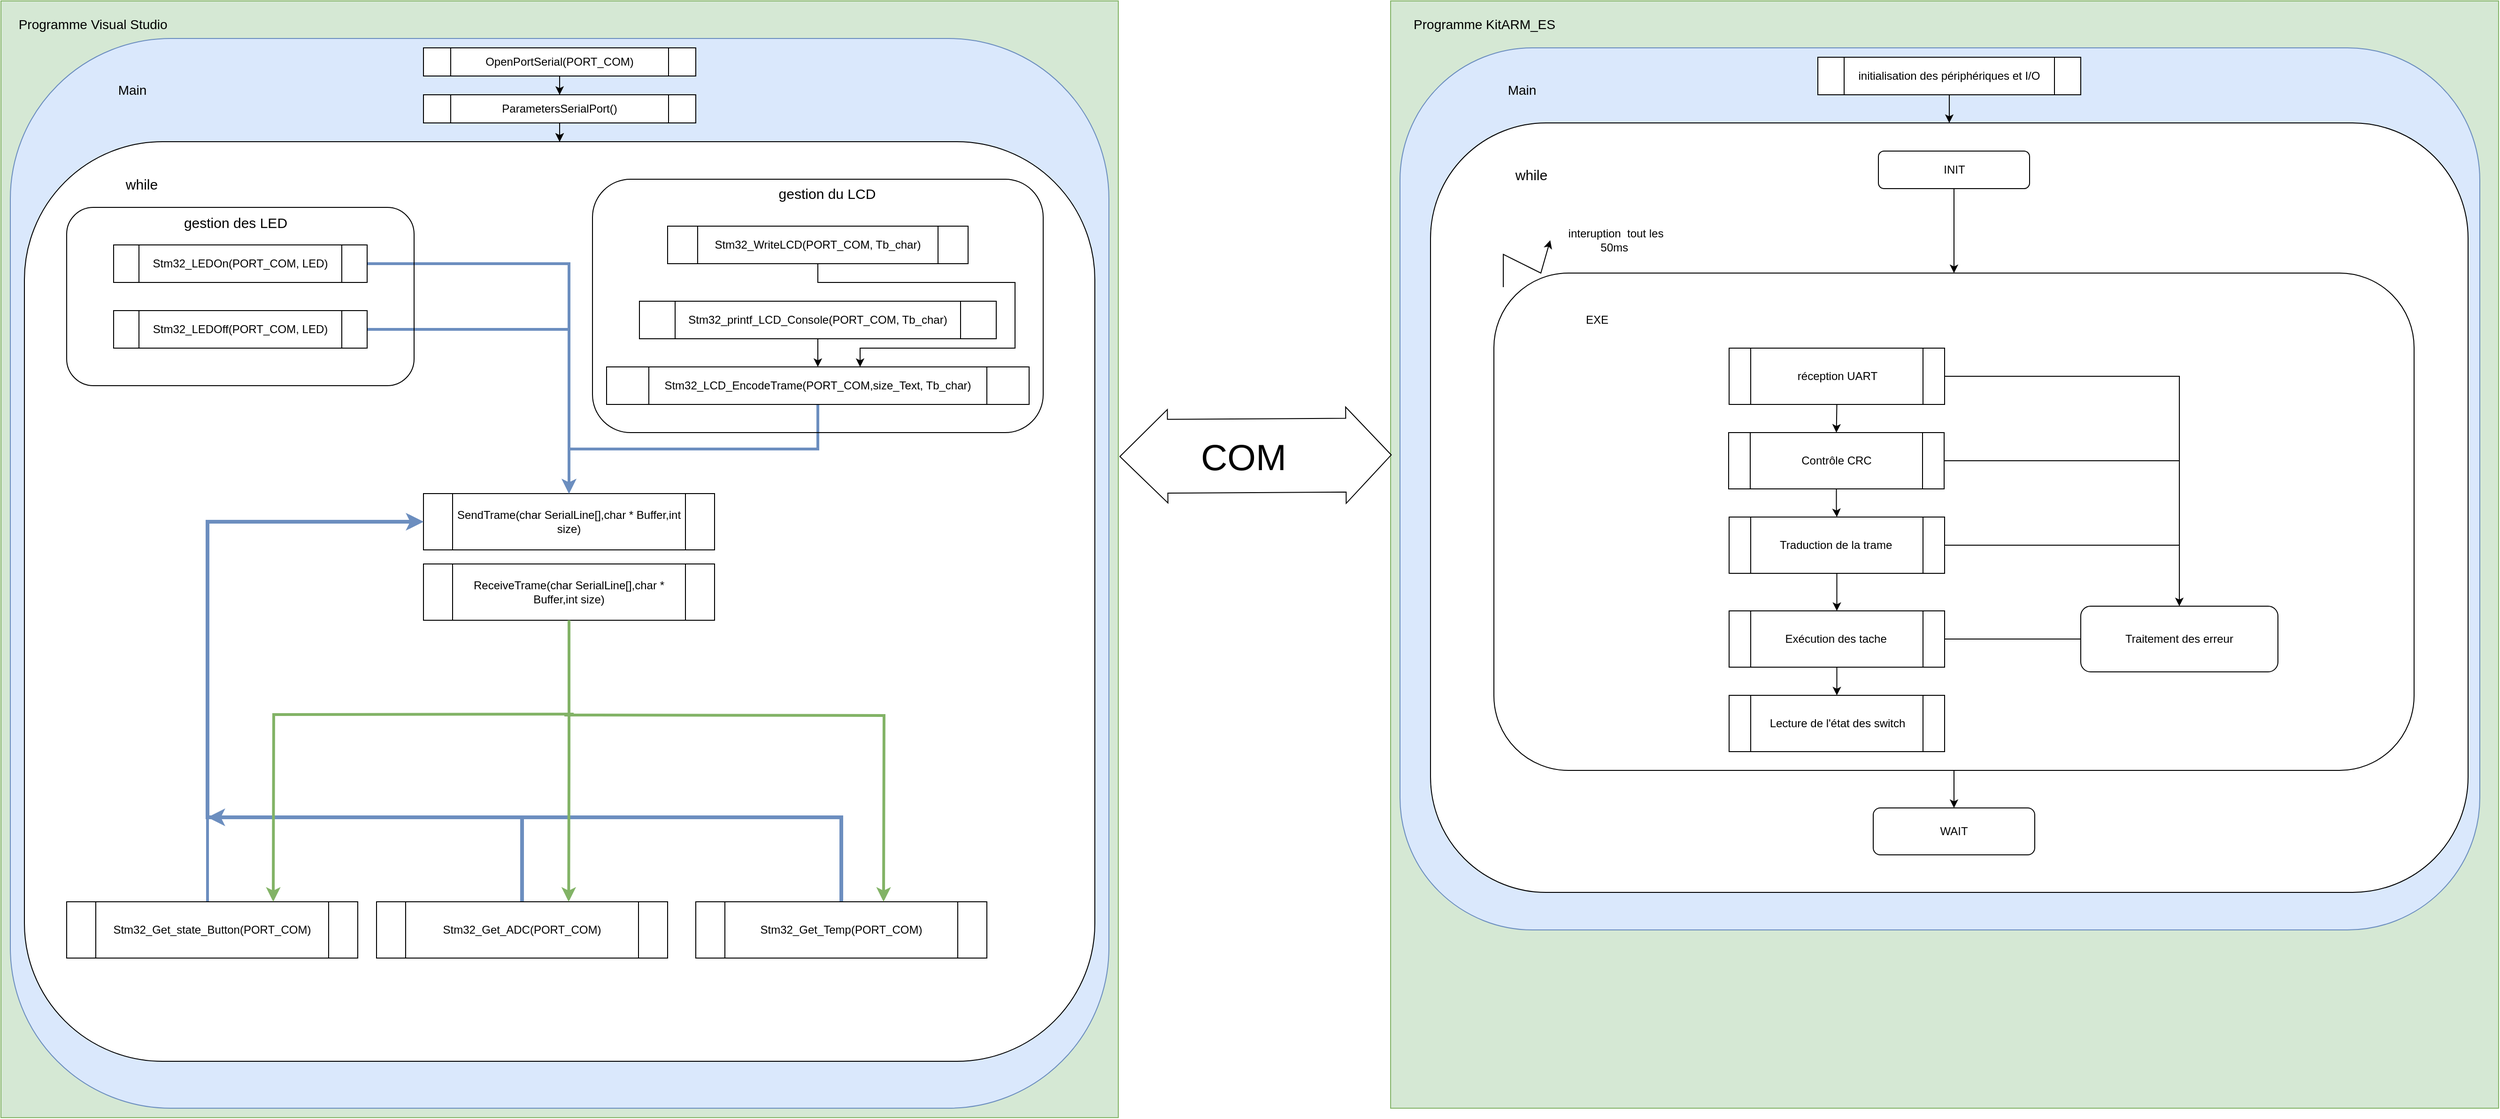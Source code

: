 <mxfile version="23.0.1" type="device">
  <diagram name="Page-1" id="p1mMul_Cx0JcVKiLaXQu">
    <mxGraphModel dx="3585" dy="1865" grid="1" gridSize="10" guides="1" tooltips="1" connect="1" arrows="1" fold="1" page="1" pageScale="1" pageWidth="1169" pageHeight="827" math="0" shadow="0">
      <root>
        <mxCell id="0" />
        <mxCell id="1" parent="0" />
        <mxCell id="-It23GykxteHV8blQj0q-1" value="" style="whiteSpace=wrap;html=1;aspect=fixed;fillColor=#d5e8d4;strokeColor=#82b366;" vertex="1" parent="1">
          <mxGeometry x="40" width="1190" height="1190" as="geometry" />
        </mxCell>
        <mxCell id="-It23GykxteHV8blQj0q-2" value="" style="whiteSpace=wrap;html=1;aspect=fixed;fillColor=#d5e8d4;strokeColor=#82b366;" vertex="1" parent="1">
          <mxGeometry x="1520" width="1180" height="1180" as="geometry" />
        </mxCell>
        <mxCell id="-It23GykxteHV8blQj0q-3" value="&lt;font style=&quot;font-size: 14px;&quot;&gt;Programme Visual Studio&amp;nbsp;&lt;/font&gt;" style="text;html=1;strokeColor=none;fillColor=none;align=center;verticalAlign=middle;whiteSpace=wrap;rounded=0;" vertex="1" parent="1">
          <mxGeometry x="50" y="10" width="180" height="30" as="geometry" />
        </mxCell>
        <mxCell id="-It23GykxteHV8blQj0q-4" value="&lt;font style=&quot;font-size: 14px;&quot;&gt;Programme KitARM_ES&lt;/font&gt;" style="text;html=1;strokeColor=none;fillColor=none;align=center;verticalAlign=middle;whiteSpace=wrap;rounded=0;" vertex="1" parent="1">
          <mxGeometry x="1540" y="10" width="160" height="30" as="geometry" />
        </mxCell>
        <mxCell id="-It23GykxteHV8blQj0q-5" value="" style="rounded=1;whiteSpace=wrap;html=1;fillColor=#dae8fc;strokeColor=#6c8ebf;" vertex="1" parent="1">
          <mxGeometry x="50" y="40" width="1170" height="1140" as="geometry" />
        </mxCell>
        <mxCell id="-It23GykxteHV8blQj0q-23" style="edgeStyle=orthogonalEdgeStyle;rounded=0;orthogonalLoop=1;jettySize=auto;html=1;exitX=0.5;exitY=1;exitDx=0;exitDy=0;" edge="1" parent="1" source="-It23GykxteHV8blQj0q-21" target="-It23GykxteHV8blQj0q-22">
          <mxGeometry relative="1" as="geometry" />
        </mxCell>
        <mxCell id="-It23GykxteHV8blQj0q-21" value="OpenPortSerial(PORT_COM)" style="shape=process;whiteSpace=wrap;html=1;backgroundOutline=1;" vertex="1" parent="1">
          <mxGeometry x="490" y="50" width="290" height="30" as="geometry" />
        </mxCell>
        <mxCell id="-It23GykxteHV8blQj0q-45" style="edgeStyle=orthogonalEdgeStyle;rounded=0;orthogonalLoop=1;jettySize=auto;html=1;exitX=0.5;exitY=1;exitDx=0;exitDy=0;" edge="1" parent="1" source="-It23GykxteHV8blQj0q-22" target="-It23GykxteHV8blQj0q-24">
          <mxGeometry relative="1" as="geometry">
            <Array as="points">
              <mxPoint x="565" y="170" />
              <mxPoint x="565" y="170" />
            </Array>
          </mxGeometry>
        </mxCell>
        <mxCell id="-It23GykxteHV8blQj0q-68" value="" style="edgeStyle=orthogonalEdgeStyle;rounded=0;orthogonalLoop=1;jettySize=auto;html=1;" edge="1" parent="1" source="-It23GykxteHV8blQj0q-22" target="-It23GykxteHV8blQj0q-24">
          <mxGeometry relative="1" as="geometry" />
        </mxCell>
        <mxCell id="-It23GykxteHV8blQj0q-22" value="ParametersSerialPort()" style="shape=process;whiteSpace=wrap;html=1;backgroundOutline=1;" vertex="1" parent="1">
          <mxGeometry x="490" y="100" width="290" height="30" as="geometry" />
        </mxCell>
        <mxCell id="-It23GykxteHV8blQj0q-24" value="" style="rounded=1;whiteSpace=wrap;html=1;strokeColor=default;" vertex="1" parent="1">
          <mxGeometry x="65" y="150" width="1140" height="980" as="geometry" />
        </mxCell>
        <mxCell id="-It23GykxteHV8blQj0q-25" value="&lt;font style=&quot;font-size: 14px;&quot;&gt;Main&lt;/font&gt;" style="text;html=1;strokeColor=none;fillColor=none;align=center;verticalAlign=middle;whiteSpace=wrap;rounded=0;" vertex="1" parent="1">
          <mxGeometry x="150" y="80" width="60" height="30" as="geometry" />
        </mxCell>
        <mxCell id="-It23GykxteHV8blQj0q-27" value="&lt;font style=&quot;font-size: 15px;&quot;&gt;while&lt;/font&gt;" style="text;html=1;strokeColor=none;fillColor=none;align=center;verticalAlign=middle;whiteSpace=wrap;rounded=0;" vertex="1" parent="1">
          <mxGeometry x="160" y="180" width="60" height="30" as="geometry" />
        </mxCell>
        <mxCell id="-It23GykxteHV8blQj0q-67" style="edgeStyle=orthogonalEdgeStyle;rounded=0;orthogonalLoop=1;jettySize=auto;html=1;exitX=1;exitY=0.5;exitDx=0;exitDy=0;fillColor=#dae8fc;strokeColor=#6c8ebf;strokeWidth=3;" edge="1" parent="1" source="-It23GykxteHV8blQj0q-28" target="-It23GykxteHV8blQj0q-31">
          <mxGeometry relative="1" as="geometry" />
        </mxCell>
        <mxCell id="-It23GykxteHV8blQj0q-28" value="Stm32_LEDOn(PORT_COM, LED)" style="shape=process;whiteSpace=wrap;html=1;backgroundOutline=1;" vertex="1" parent="1">
          <mxGeometry x="160" y="260" width="270" height="40" as="geometry" />
        </mxCell>
        <mxCell id="-It23GykxteHV8blQj0q-31" value="SendTrame(char SerialLine[],char * Buffer,int size)" style="shape=process;whiteSpace=wrap;html=1;backgroundOutline=1;" vertex="1" parent="1">
          <mxGeometry x="490" y="525" width="310" height="60" as="geometry" />
        </mxCell>
        <mxCell id="-It23GykxteHV8blQj0q-66" style="edgeStyle=orthogonalEdgeStyle;rounded=0;orthogonalLoop=1;jettySize=auto;html=1;entryX=0.5;entryY=0;entryDx=0;entryDy=0;fillColor=#dae8fc;strokeColor=#6c8ebf;strokeWidth=3;" edge="1" parent="1" source="-It23GykxteHV8blQj0q-34" target="-It23GykxteHV8blQj0q-31">
          <mxGeometry relative="1" as="geometry" />
        </mxCell>
        <mxCell id="-It23GykxteHV8blQj0q-34" value="Stm32_LEDOff(PORT_COM, LED)" style="shape=process;whiteSpace=wrap;html=1;backgroundOutline=1;" vertex="1" parent="1">
          <mxGeometry x="160" y="330" width="270" height="40" as="geometry" />
        </mxCell>
        <mxCell id="-It23GykxteHV8blQj0q-56" style="edgeStyle=orthogonalEdgeStyle;rounded=0;orthogonalLoop=1;jettySize=auto;html=1;exitX=0.5;exitY=1;exitDx=0;exitDy=0;entryX=1;entryY=0.75;entryDx=0;entryDy=0;" edge="1" parent="1" source="-It23GykxteHV8blQj0q-39">
          <mxGeometry relative="1" as="geometry">
            <mxPoint x="890.0" y="230" as="sourcePoint" />
            <mxPoint x="955.0" y="390" as="targetPoint" />
            <Array as="points">
              <mxPoint x="910" y="300" />
              <mxPoint x="1120" y="300" />
              <mxPoint x="1120" y="370" />
              <mxPoint x="955" y="370" />
            </Array>
          </mxGeometry>
        </mxCell>
        <mxCell id="-It23GykxteHV8blQj0q-39" value="Stm32_WriteLCD(PORT_COM, Tb_char)" style="shape=process;whiteSpace=wrap;html=1;backgroundOutline=1;" vertex="1" parent="1">
          <mxGeometry x="750" y="240" width="320" height="40" as="geometry" />
        </mxCell>
        <mxCell id="-It23GykxteHV8blQj0q-65" style="edgeStyle=orthogonalEdgeStyle;rounded=0;orthogonalLoop=1;jettySize=auto;html=1;exitX=0.5;exitY=1;exitDx=0;exitDy=0;entryX=0.5;entryY=0;entryDx=0;entryDy=0;fillColor=#dae8fc;strokeColor=#6c8ebf;strokeWidth=3;" edge="1" parent="1" source="-It23GykxteHV8blQj0q-40" target="-It23GykxteHV8blQj0q-31">
          <mxGeometry relative="1" as="geometry" />
        </mxCell>
        <mxCell id="-It23GykxteHV8blQj0q-40" value="Stm32_LCD_EncodeTrame(PORT_COM,size_Text, Tb_char)" style="shape=process;whiteSpace=wrap;html=1;backgroundOutline=1;" vertex="1" parent="1">
          <mxGeometry x="685" y="390" width="450" height="40" as="geometry" />
        </mxCell>
        <mxCell id="-It23GykxteHV8blQj0q-55" style="edgeStyle=orthogonalEdgeStyle;rounded=0;orthogonalLoop=1;jettySize=auto;html=1;exitX=0.5;exitY=1;exitDx=0;exitDy=0;" edge="1" parent="1" source="-It23GykxteHV8blQj0q-44" target="-It23GykxteHV8blQj0q-40">
          <mxGeometry relative="1" as="geometry" />
        </mxCell>
        <mxCell id="-It23GykxteHV8blQj0q-44" value="Stm32_printf_LCD_Console(PORT_COM, Tb_char)" style="shape=process;whiteSpace=wrap;html=1;backgroundOutline=1;" vertex="1" parent="1">
          <mxGeometry x="720" y="320" width="380" height="40" as="geometry" />
        </mxCell>
        <mxCell id="-It23GykxteHV8blQj0q-49" value="&lt;font style=&quot;font-size: 15px;&quot;&gt;gestion du LCD&lt;/font&gt;" style="text;html=1;strokeColor=none;fillColor=none;align=center;verticalAlign=middle;whiteSpace=wrap;rounded=0;" vertex="1" parent="1">
          <mxGeometry x="850" y="190" width="140" height="30" as="geometry" />
        </mxCell>
        <mxCell id="-It23GykxteHV8blQj0q-51" value="" style="rounded=1;whiteSpace=wrap;html=1;fillColor=none;" vertex="1" parent="1">
          <mxGeometry x="670" y="190" width="480" height="270" as="geometry" />
        </mxCell>
        <mxCell id="-It23GykxteHV8blQj0q-53" value="" style="rounded=1;whiteSpace=wrap;html=1;fillColor=none;" vertex="1" parent="1">
          <mxGeometry x="110" y="220" width="370" height="190" as="geometry" />
        </mxCell>
        <mxCell id="-It23GykxteHV8blQj0q-64" value="&lt;font style=&quot;font-size: 15px;&quot;&gt;gestion des LED&lt;br&gt;&lt;br&gt;&lt;/font&gt;" style="text;html=1;strokeColor=none;fillColor=none;align=center;verticalAlign=middle;whiteSpace=wrap;rounded=0;" vertex="1" parent="1">
          <mxGeometry x="220" y="230" width="140" height="30" as="geometry" />
        </mxCell>
        <mxCell id="-It23GykxteHV8blQj0q-70" value="" style="shape=flexArrow;endArrow=classic;startArrow=classic;html=1;rounded=0;width=78.571;startSize=16.619;endSize=15.762;endWidth=23.061;exitX=1.001;exitY=0.408;exitDx=0;exitDy=0;exitPerimeter=0;entryX=0.001;entryY=0.41;entryDx=0;entryDy=0;entryPerimeter=0;" edge="1" parent="1" source="-It23GykxteHV8blQj0q-1" target="-It23GykxteHV8blQj0q-2">
          <mxGeometry width="100" height="100" relative="1" as="geometry">
            <mxPoint x="1260" y="490" as="sourcePoint" />
            <mxPoint x="1460" y="490" as="targetPoint" />
            <Array as="points" />
          </mxGeometry>
        </mxCell>
        <mxCell id="-It23GykxteHV8blQj0q-87" value="&lt;font style=&quot;font-size: 39px;&quot;&gt;COM&lt;/font&gt;" style="edgeLabel;html=1;align=center;verticalAlign=middle;resizable=0;points=[];" vertex="1" connectable="0" parent="-It23GykxteHV8blQj0q-70">
          <mxGeometry x="-0.094" y="-2" relative="1" as="geometry">
            <mxPoint as="offset" />
          </mxGeometry>
        </mxCell>
        <mxCell id="-It23GykxteHV8blQj0q-71" value="ReceiveTrame(char SerialLine[],char * Buffer,int size)" style="shape=process;whiteSpace=wrap;html=1;backgroundOutline=1;" vertex="1" parent="1">
          <mxGeometry x="490" y="600" width="310" height="60" as="geometry" />
        </mxCell>
        <mxCell id="-It23GykxteHV8blQj0q-75" style="edgeStyle=orthogonalEdgeStyle;rounded=0;orthogonalLoop=1;jettySize=auto;html=1;entryX=0;entryY=0.5;entryDx=0;entryDy=0;strokeWidth=3;fillColor=#dae8fc;strokeColor=#6c8ebf;" edge="1" parent="1" source="-It23GykxteHV8blQj0q-72" target="-It23GykxteHV8blQj0q-31">
          <mxGeometry relative="1" as="geometry">
            <Array as="points">
              <mxPoint x="260" y="555" />
            </Array>
          </mxGeometry>
        </mxCell>
        <mxCell id="-It23GykxteHV8blQj0q-72" value="Stm32_Get_state_Button(PORT_COM)" style="shape=process;whiteSpace=wrap;html=1;backgroundOutline=1;" vertex="1" parent="1">
          <mxGeometry x="110" y="960" width="310" height="60" as="geometry" />
        </mxCell>
        <mxCell id="-It23GykxteHV8blQj0q-77" style="edgeStyle=orthogonalEdgeStyle;rounded=0;orthogonalLoop=1;jettySize=auto;html=1;exitX=0.5;exitY=0;exitDx=0;exitDy=0;entryX=0;entryY=0.5;entryDx=0;entryDy=0;fillColor=#dae8fc;strokeColor=#6c8ebf;strokeWidth=4;" edge="1" parent="1">
          <mxGeometry relative="1" as="geometry">
            <mxPoint x="594.97" y="960" as="sourcePoint" />
            <mxPoint x="489.97" y="555" as="targetPoint" />
            <Array as="points">
              <mxPoint x="595" y="870" />
              <mxPoint x="260" y="870" />
              <mxPoint x="260" y="555" />
            </Array>
          </mxGeometry>
        </mxCell>
        <mxCell id="-It23GykxteHV8blQj0q-73" value="Stm32_Get_ADC(PORT_COM)" style="shape=process;whiteSpace=wrap;html=1;backgroundOutline=1;" vertex="1" parent="1">
          <mxGeometry x="440" y="960" width="310" height="60" as="geometry" />
        </mxCell>
        <mxCell id="-It23GykxteHV8blQj0q-81" style="edgeStyle=orthogonalEdgeStyle;rounded=0;orthogonalLoop=1;jettySize=auto;html=1;exitX=0.5;exitY=0;exitDx=0;exitDy=0;fillColor=#dae8fc;strokeColor=#6c8ebf;strokeWidth=4;" edge="1" parent="1" source="-It23GykxteHV8blQj0q-74">
          <mxGeometry relative="1" as="geometry">
            <mxPoint x="260" y="870" as="targetPoint" />
            <Array as="points">
              <mxPoint x="935" y="870" />
              <mxPoint x="260" y="870" />
            </Array>
          </mxGeometry>
        </mxCell>
        <mxCell id="-It23GykxteHV8blQj0q-74" value="Stm32_Get_Temp(PORT_COM)" style="shape=process;whiteSpace=wrap;html=1;backgroundOutline=1;" vertex="1" parent="1">
          <mxGeometry x="780" y="960" width="310" height="60" as="geometry" />
        </mxCell>
        <mxCell id="-It23GykxteHV8blQj0q-82" style="edgeStyle=orthogonalEdgeStyle;rounded=0;orthogonalLoop=1;jettySize=auto;html=1;exitX=0.5;exitY=1;exitDx=0;exitDy=0;fillColor=#d5e8d4;strokeColor=#82b366;strokeWidth=3;" edge="1" parent="1" source="-It23GykxteHV8blQj0q-71">
          <mxGeometry relative="1" as="geometry">
            <mxPoint x="644.66" y="680" as="sourcePoint" />
            <mxPoint x="644.66" y="960" as="targetPoint" />
            <Array as="points">
              <mxPoint x="645" y="810" />
              <mxPoint x="645" y="810" />
            </Array>
          </mxGeometry>
        </mxCell>
        <mxCell id="-It23GykxteHV8blQj0q-84" style="edgeStyle=orthogonalEdgeStyle;rounded=0;orthogonalLoop=1;jettySize=auto;html=1;fillColor=#d5e8d4;strokeColor=#82b366;strokeWidth=3;" edge="1" parent="1">
          <mxGeometry relative="1" as="geometry">
            <mxPoint x="650" y="760" as="sourcePoint" />
            <mxPoint x="330.0" y="960" as="targetPoint" />
          </mxGeometry>
        </mxCell>
        <mxCell id="-It23GykxteHV8blQj0q-85" style="edgeStyle=orthogonalEdgeStyle;rounded=0;orthogonalLoop=1;jettySize=auto;html=1;fillColor=#d5e8d4;strokeColor=#82b366;strokeWidth=3;" edge="1" parent="1">
          <mxGeometry relative="1" as="geometry">
            <mxPoint x="640" y="761" as="sourcePoint" />
            <mxPoint x="980" y="960" as="targetPoint" />
          </mxGeometry>
        </mxCell>
        <mxCell id="-It23GykxteHV8blQj0q-88" value="" style="rounded=1;whiteSpace=wrap;html=1;fillColor=#dae8fc;strokeColor=#6c8ebf;" vertex="1" parent="1">
          <mxGeometry x="1530" y="50" width="1150" height="940" as="geometry" />
        </mxCell>
        <mxCell id="-It23GykxteHV8blQj0q-89" value="" style="rounded=1;whiteSpace=wrap;html=1;strokeColor=default;" vertex="1" parent="1">
          <mxGeometry x="1562.5" y="130" width="1105" height="820" as="geometry" />
        </mxCell>
        <mxCell id="-It23GykxteHV8blQj0q-90" value="&lt;font style=&quot;font-size: 14px;&quot;&gt;Main&lt;/font&gt;" style="text;html=1;strokeColor=none;fillColor=none;align=center;verticalAlign=middle;whiteSpace=wrap;rounded=0;" vertex="1" parent="1">
          <mxGeometry x="1630" y="80" width="60" height="30" as="geometry" />
        </mxCell>
        <mxCell id="-It23GykxteHV8blQj0q-91" value="&lt;font style=&quot;font-size: 15px;&quot;&gt;while&lt;/font&gt;" style="text;html=1;strokeColor=none;fillColor=none;align=center;verticalAlign=middle;whiteSpace=wrap;rounded=0;" vertex="1" parent="1">
          <mxGeometry x="1640" y="170" width="60" height="30" as="geometry" />
        </mxCell>
        <mxCell id="-It23GykxteHV8blQj0q-93" value="" style="edgeStyle=orthogonalEdgeStyle;rounded=0;orthogonalLoop=1;jettySize=auto;html=1;" edge="1" parent="1" source="-It23GykxteHV8blQj0q-92" target="-It23GykxteHV8blQj0q-89">
          <mxGeometry relative="1" as="geometry" />
        </mxCell>
        <mxCell id="-It23GykxteHV8blQj0q-92" value="initialisation des périphériques et I/O" style="shape=process;whiteSpace=wrap;html=1;backgroundOutline=1;" vertex="1" parent="1">
          <mxGeometry x="1975" y="60" width="280" height="40" as="geometry" />
        </mxCell>
        <mxCell id="-It23GykxteHV8blQj0q-102" style="edgeStyle=orthogonalEdgeStyle;rounded=0;orthogonalLoop=1;jettySize=auto;html=1;exitX=0.5;exitY=1;exitDx=0;exitDy=0;" edge="1" parent="1" source="-It23GykxteHV8blQj0q-96" target="-It23GykxteHV8blQj0q-97">
          <mxGeometry relative="1" as="geometry" />
        </mxCell>
        <mxCell id="-It23GykxteHV8blQj0q-96" value="INIT" style="rounded=1;whiteSpace=wrap;html=1;" vertex="1" parent="1">
          <mxGeometry x="2039.5" y="160" width="161" height="40" as="geometry" />
        </mxCell>
        <mxCell id="-It23GykxteHV8blQj0q-103" style="edgeStyle=orthogonalEdgeStyle;rounded=0;orthogonalLoop=1;jettySize=auto;html=1;exitX=0.5;exitY=1;exitDx=0;exitDy=0;" edge="1" parent="1" source="-It23GykxteHV8blQj0q-97" target="-It23GykxteHV8blQj0q-98">
          <mxGeometry relative="1" as="geometry" />
        </mxCell>
        <mxCell id="-It23GykxteHV8blQj0q-97" value="" style="rounded=1;whiteSpace=wrap;html=1;" vertex="1" parent="1">
          <mxGeometry x="1630" y="290" width="980" height="530" as="geometry" />
        </mxCell>
        <mxCell id="-It23GykxteHV8blQj0q-98" value="WAIT" style="rounded=1;whiteSpace=wrap;html=1;" vertex="1" parent="1">
          <mxGeometry x="2034" y="860" width="172" height="50" as="geometry" />
        </mxCell>
        <mxCell id="-It23GykxteHV8blQj0q-99" value="EXE" style="text;html=1;strokeColor=none;fillColor=none;align=center;verticalAlign=middle;whiteSpace=wrap;rounded=0;" vertex="1" parent="1">
          <mxGeometry x="1710" y="325" width="60" height="30" as="geometry" />
        </mxCell>
        <mxCell id="-It23GykxteHV8blQj0q-100" value="" style="endArrow=classic;html=1;rounded=0;" edge="1" parent="1">
          <mxGeometry width="50" height="50" relative="1" as="geometry">
            <mxPoint x="1640" y="305" as="sourcePoint" />
            <mxPoint x="1690" y="255" as="targetPoint" />
            <Array as="points">
              <mxPoint x="1640" y="270" />
              <mxPoint x="1680" y="290" />
            </Array>
          </mxGeometry>
        </mxCell>
        <mxCell id="-It23GykxteHV8blQj0q-101" value="interuption&amp;nbsp; tout les 50ms&amp;nbsp;" style="text;html=1;strokeColor=none;fillColor=none;align=center;verticalAlign=middle;whiteSpace=wrap;rounded=0;" vertex="1" parent="1">
          <mxGeometry x="1700" y="240" width="120" height="30" as="geometry" />
        </mxCell>
        <mxCell id="-It23GykxteHV8blQj0q-106" style="edgeStyle=orthogonalEdgeStyle;rounded=0;orthogonalLoop=1;jettySize=auto;html=1;exitX=0.5;exitY=1;exitDx=0;exitDy=0;entryX=0.5;entryY=0;entryDx=0;entryDy=0;" edge="1" parent="1" source="-It23GykxteHV8blQj0q-104" target="-It23GykxteHV8blQj0q-105">
          <mxGeometry relative="1" as="geometry" />
        </mxCell>
        <mxCell id="-It23GykxteHV8blQj0q-113" style="edgeStyle=orthogonalEdgeStyle;rounded=0;orthogonalLoop=1;jettySize=auto;html=1;" edge="1" parent="1" source="-It23GykxteHV8blQj0q-104" target="-It23GykxteHV8blQj0q-111">
          <mxGeometry relative="1" as="geometry" />
        </mxCell>
        <mxCell id="-It23GykxteHV8blQj0q-104" value="réception UART" style="shape=process;whiteSpace=wrap;html=1;backgroundOutline=1;" vertex="1" parent="1">
          <mxGeometry x="1880.5" y="370" width="229.5" height="60" as="geometry" />
        </mxCell>
        <mxCell id="-It23GykxteHV8blQj0q-108" value="" style="edgeStyle=orthogonalEdgeStyle;rounded=0;orthogonalLoop=1;jettySize=auto;html=1;" edge="1" parent="1" source="-It23GykxteHV8blQj0q-105" target="-It23GykxteHV8blQj0q-107">
          <mxGeometry relative="1" as="geometry" />
        </mxCell>
        <mxCell id="-It23GykxteHV8blQj0q-105" value="Contrôle CRC" style="shape=process;whiteSpace=wrap;html=1;backgroundOutline=1;" vertex="1" parent="1">
          <mxGeometry x="1880" y="460" width="229.5" height="60" as="geometry" />
        </mxCell>
        <mxCell id="-It23GykxteHV8blQj0q-110" value="" style="edgeStyle=orthogonalEdgeStyle;rounded=0;orthogonalLoop=1;jettySize=auto;html=1;" edge="1" parent="1" source="-It23GykxteHV8blQj0q-107" target="-It23GykxteHV8blQj0q-109">
          <mxGeometry relative="1" as="geometry" />
        </mxCell>
        <mxCell id="-It23GykxteHV8blQj0q-107" value="Traduction de la trame&amp;nbsp;" style="shape=process;whiteSpace=wrap;html=1;backgroundOutline=1;" vertex="1" parent="1">
          <mxGeometry x="1880.5" y="550" width="229.5" height="60" as="geometry" />
        </mxCell>
        <mxCell id="-It23GykxteHV8blQj0q-121" value="" style="edgeStyle=orthogonalEdgeStyle;rounded=0;orthogonalLoop=1;jettySize=auto;html=1;" edge="1" parent="1" source="-It23GykxteHV8blQj0q-109" target="-It23GykxteHV8blQj0q-120">
          <mxGeometry relative="1" as="geometry" />
        </mxCell>
        <mxCell id="-It23GykxteHV8blQj0q-109" value="Exécution des tache&amp;nbsp;" style="shape=process;whiteSpace=wrap;html=1;backgroundOutline=1;" vertex="1" parent="1">
          <mxGeometry x="1880.5" y="650" width="229.5" height="60" as="geometry" />
        </mxCell>
        <mxCell id="-It23GykxteHV8blQj0q-111" value="Traitement des erreur" style="rounded=1;whiteSpace=wrap;html=1;" vertex="1" parent="1">
          <mxGeometry x="2255" y="645" width="210" height="70" as="geometry" />
        </mxCell>
        <mxCell id="-It23GykxteHV8blQj0q-115" value="" style="endArrow=none;html=1;rounded=0;exitX=1;exitY=0.5;exitDx=0;exitDy=0;" edge="1" parent="1" source="-It23GykxteHV8blQj0q-105">
          <mxGeometry width="50" height="50" relative="1" as="geometry">
            <mxPoint x="2400" y="590" as="sourcePoint" />
            <mxPoint x="2360" y="490" as="targetPoint" />
          </mxGeometry>
        </mxCell>
        <mxCell id="-It23GykxteHV8blQj0q-116" value="" style="endArrow=none;html=1;rounded=0;exitX=1;exitY=0.5;exitDx=0;exitDy=0;" edge="1" parent="1" source="-It23GykxteHV8blQj0q-107">
          <mxGeometry width="50" height="50" relative="1" as="geometry">
            <mxPoint x="2400" y="590" as="sourcePoint" />
            <mxPoint x="2360" y="580" as="targetPoint" />
          </mxGeometry>
        </mxCell>
        <mxCell id="-It23GykxteHV8blQj0q-117" value="" style="endArrow=none;html=1;rounded=0;exitX=1;exitY=0.5;exitDx=0;exitDy=0;" edge="1" parent="1" source="-It23GykxteHV8blQj0q-109" target="-It23GykxteHV8blQj0q-111">
          <mxGeometry width="50" height="50" relative="1" as="geometry">
            <mxPoint x="2400" y="680" as="sourcePoint" />
            <mxPoint x="2450" y="630" as="targetPoint" />
          </mxGeometry>
        </mxCell>
        <mxCell id="-It23GykxteHV8blQj0q-120" value="Lecture de l&#39;état des switch" style="shape=process;whiteSpace=wrap;html=1;backgroundOutline=1;" vertex="1" parent="1">
          <mxGeometry x="1880.5" y="740" width="229.5" height="60" as="geometry" />
        </mxCell>
      </root>
    </mxGraphModel>
  </diagram>
</mxfile>
